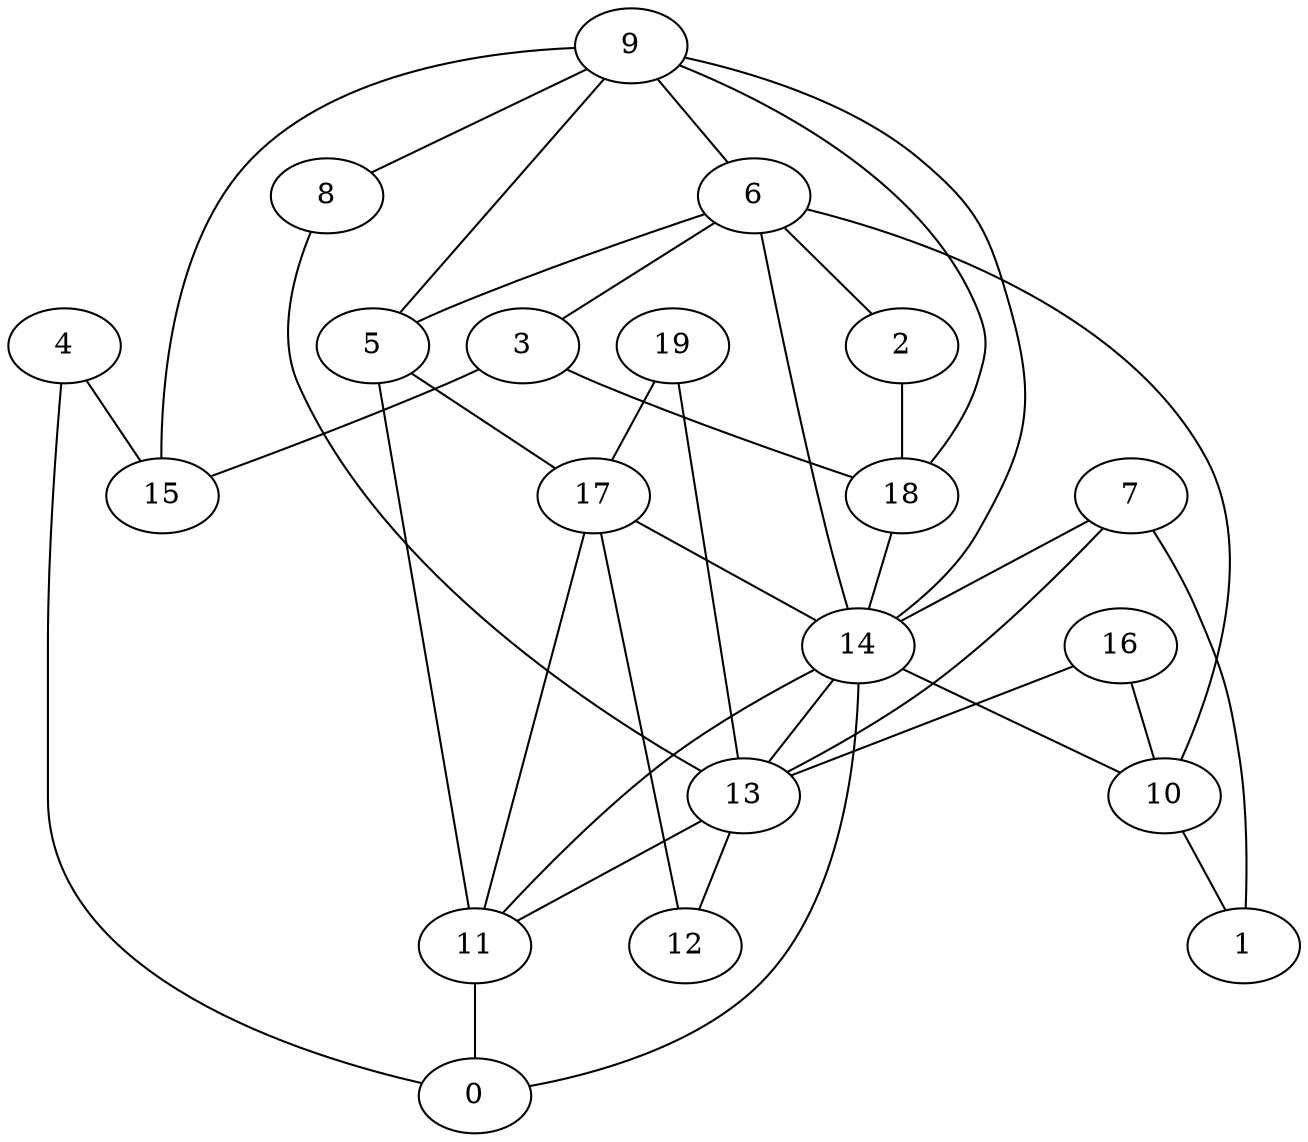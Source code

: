 digraph GG_graph {

subgraph G_graph {
edge [color = black]
"2" -> "18" [dir = none]
"5" -> "11" [dir = none]
"5" -> "17" [dir = none]
"8" -> "13" [dir = none]
"4" -> "0" [dir = none]
"4" -> "15" [dir = none]
"10" -> "1" [dir = none]
"7" -> "1" [dir = none]
"7" -> "14" [dir = none]
"7" -> "13" [dir = none]
"17" -> "12" [dir = none]
"17" -> "11" [dir = none]
"17" -> "14" [dir = none]
"6" -> "10" [dir = none]
"6" -> "2" [dir = none]
"6" -> "3" [dir = none]
"6" -> "5" [dir = none]
"6" -> "14" [dir = none]
"19" -> "17" [dir = none]
"19" -> "13" [dir = none]
"13" -> "11" [dir = none]
"13" -> "12" [dir = none]
"9" -> "8" [dir = none]
"9" -> "14" [dir = none]
"9" -> "5" [dir = none]
"9" -> "18" [dir = none]
"9" -> "15" [dir = none]
"9" -> "6" [dir = none]
"3" -> "15" [dir = none]
"3" -> "18" [dir = none]
"16" -> "13" [dir = none]
"16" -> "10" [dir = none]
"14" -> "13" [dir = none]
"14" -> "10" [dir = none]
"14" -> "0" [dir = none]
"14" -> "11" [dir = none]
"18" -> "14" [dir = none]
"11" -> "0" [dir = none]
}

}
